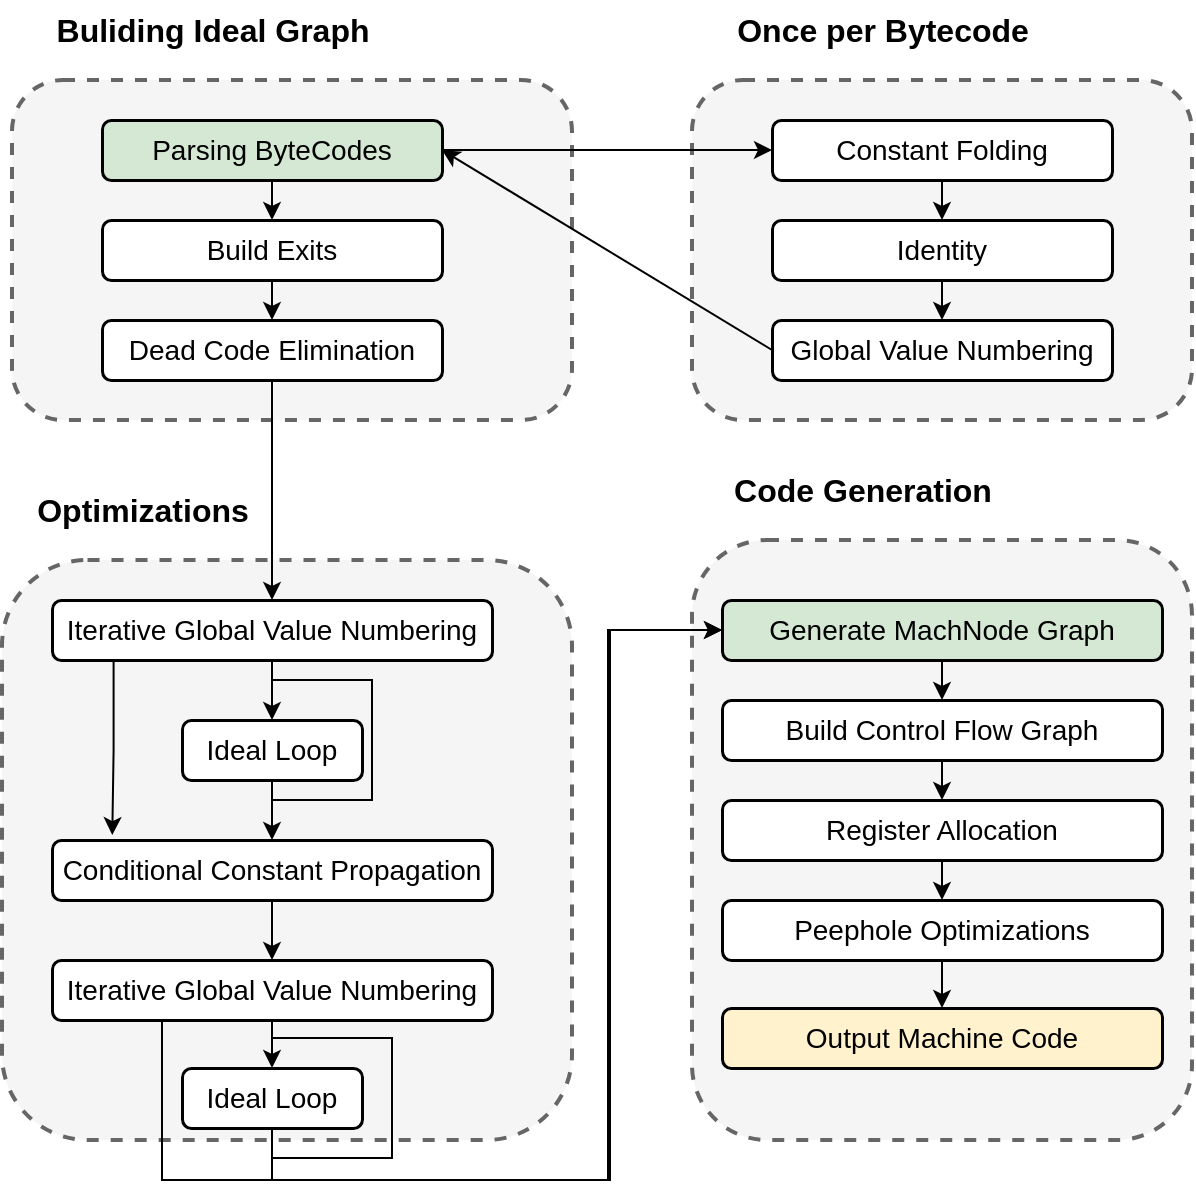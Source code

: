 <mxfile version="26.2.5">
  <diagram name="Page-1" id="pdihNeAQgmJMQmQSXDFN">
    <mxGraphModel dx="1775" dy="950" grid="1" gridSize="10" guides="1" tooltips="1" connect="1" arrows="1" fold="1" page="1" pageScale="1" pageWidth="827" pageHeight="1169" math="0" shadow="0">
      <root>
        <mxCell id="0" />
        <mxCell id="1" parent="0" />
        <mxCell id="Ed5fq_KU7zEKJbalu_ab-51" value="" style="rounded=1;whiteSpace=wrap;html=1;fillColor=#f5f5f5;dashed=1;fontColor=#333333;strokeColor=#666666;strokeWidth=2;" parent="1" vertex="1">
          <mxGeometry x="461" y="310" width="250" height="300" as="geometry" />
        </mxCell>
        <mxCell id="Ed5fq_KU7zEKJbalu_ab-49" value="" style="rounded=1;whiteSpace=wrap;html=1;fillColor=#f5f5f5;dashed=1;fontColor=#333333;strokeColor=#666666;strokeWidth=2;" parent="1" vertex="1">
          <mxGeometry x="461" y="80" width="250" height="170" as="geometry" />
        </mxCell>
        <mxCell id="Ed5fq_KU7zEKJbalu_ab-47" value="" style="rounded=1;whiteSpace=wrap;html=1;fillColor=#f5f5f5;dashed=1;fontColor=#333333;strokeColor=#666666;strokeWidth=2;" parent="1" vertex="1">
          <mxGeometry x="116" y="320" width="285" height="290" as="geometry" />
        </mxCell>
        <mxCell id="Ed5fq_KU7zEKJbalu_ab-45" value="" style="rounded=1;whiteSpace=wrap;html=1;fillColor=#f5f5f5;dashed=1;fontColor=#333333;strokeColor=#666666;strokeWidth=2;" parent="1" vertex="1">
          <mxGeometry x="121" y="80" width="280" height="170" as="geometry" />
        </mxCell>
        <mxCell id="Ed5fq_KU7zEKJbalu_ab-10" style="edgeStyle=orthogonalEdgeStyle;rounded=0;orthogonalLoop=1;jettySize=auto;html=1;exitX=0.5;exitY=1;exitDx=0;exitDy=0;entryX=0.5;entryY=0;entryDx=0;entryDy=0;strokeColor=light-dark(#000000,#EDEDED);" parent="1" source="Ed5fq_KU7zEKJbalu_ab-1" target="Ed5fq_KU7zEKJbalu_ab-2" edge="1">
          <mxGeometry relative="1" as="geometry" />
        </mxCell>
        <mxCell id="Ed5fq_KU7zEKJbalu_ab-25" style="edgeStyle=orthogonalEdgeStyle;rounded=0;orthogonalLoop=1;jettySize=auto;html=1;exitX=1;exitY=0.5;exitDx=0;exitDy=0;entryX=0;entryY=0.5;entryDx=0;entryDy=0;strokeColor=light-dark(#000000,#EDEDED);" parent="1" source="Ed5fq_KU7zEKJbalu_ab-1" target="Ed5fq_KU7zEKJbalu_ab-20" edge="1">
          <mxGeometry relative="1" as="geometry" />
        </mxCell>
        <mxCell id="Ed5fq_KU7zEKJbalu_ab-1" value="&lt;font style=&quot;font-size: 14px;&quot;&gt;Parsing ByteCodes&lt;/font&gt;" style="rounded=1;whiteSpace=wrap;html=1;perimeterSpacing=0;glass=0;shadow=0;fillColor=#d5e8d4;strokeColor=default;strokeWidth=1.5;" parent="1" vertex="1">
          <mxGeometry x="166" y="100" width="170" height="30" as="geometry" />
        </mxCell>
        <mxCell id="Ed5fq_KU7zEKJbalu_ab-11" style="edgeStyle=orthogonalEdgeStyle;rounded=0;orthogonalLoop=1;jettySize=auto;html=1;exitX=0.5;exitY=1;exitDx=0;exitDy=0;entryX=0.5;entryY=0;entryDx=0;entryDy=0;strokeColor=light-dark(#000000,#EDEDED);" parent="1" source="Ed5fq_KU7zEKJbalu_ab-2" target="Ed5fq_KU7zEKJbalu_ab-3" edge="1">
          <mxGeometry relative="1" as="geometry" />
        </mxCell>
        <mxCell id="Ed5fq_KU7zEKJbalu_ab-2" value="&lt;font style=&quot;font-size: 14px;&quot;&gt;Build Exits&lt;/font&gt;" style="rounded=1;whiteSpace=wrap;html=1;perimeterSpacing=0;glass=0;shadow=0;strokeColor=default;strokeWidth=1.5;" parent="1" vertex="1">
          <mxGeometry x="166" y="150" width="170" height="30" as="geometry" />
        </mxCell>
        <mxCell id="Ed5fq_KU7zEKJbalu_ab-12" style="edgeStyle=orthogonalEdgeStyle;rounded=0;orthogonalLoop=1;jettySize=auto;html=1;exitX=0.5;exitY=1;exitDx=0;exitDy=0;entryX=0.5;entryY=0;entryDx=0;entryDy=0;strokeColor=light-dark(#000000,#EDEDED);" parent="1" source="Ed5fq_KU7zEKJbalu_ab-3" target="Ed5fq_KU7zEKJbalu_ab-5" edge="1">
          <mxGeometry relative="1" as="geometry" />
        </mxCell>
        <mxCell id="Ed5fq_KU7zEKJbalu_ab-3" value="&lt;font style=&quot;font-size: 14px;&quot;&gt;Dead Code Elimination&lt;/font&gt;" style="rounded=1;whiteSpace=wrap;html=1;perimeterSpacing=0;glass=0;shadow=0;strokeColor=default;strokeWidth=1.5;" parent="1" vertex="1">
          <mxGeometry x="166" y="200" width="170" height="30" as="geometry" />
        </mxCell>
        <mxCell id="Ed5fq_KU7zEKJbalu_ab-13" style="edgeStyle=orthogonalEdgeStyle;rounded=0;orthogonalLoop=1;jettySize=auto;html=1;exitX=0.5;exitY=1;exitDx=0;exitDy=0;entryX=0.5;entryY=0;entryDx=0;entryDy=0;strokeColor=light-dark(#000000,#EDEDED);" parent="1" source="Ed5fq_KU7zEKJbalu_ab-5" target="Ed5fq_KU7zEKJbalu_ab-6" edge="1">
          <mxGeometry relative="1" as="geometry" />
        </mxCell>
        <mxCell id="Ed5fq_KU7zEKJbalu_ab-5" value="&lt;font style=&quot;font-size: 14px;&quot;&gt;Iterative Global Value Numbering&lt;/font&gt;" style="rounded=1;whiteSpace=wrap;html=1;perimeterSpacing=0;glass=0;shadow=0;strokeWidth=1.5;" parent="1" vertex="1">
          <mxGeometry x="141" y="340" width="220" height="30" as="geometry" />
        </mxCell>
        <mxCell id="Ed5fq_KU7zEKJbalu_ab-15" style="edgeStyle=orthogonalEdgeStyle;rounded=0;orthogonalLoop=1;jettySize=auto;html=1;exitX=0.5;exitY=1;exitDx=0;exitDy=0;entryX=0.5;entryY=0;entryDx=0;entryDy=0;strokeColor=light-dark(#000000,#EDEDED);" parent="1" source="Ed5fq_KU7zEKJbalu_ab-6" target="Ed5fq_KU7zEKJbalu_ab-7" edge="1">
          <mxGeometry relative="1" as="geometry" />
        </mxCell>
        <mxCell id="Ed5fq_KU7zEKJbalu_ab-6" value="&lt;font style=&quot;font-size: 14px;&quot;&gt;Ideal Loop&lt;/font&gt;" style="rounded=1;whiteSpace=wrap;html=1;perimeterSpacing=0;glass=0;shadow=0;strokeWidth=1.5;" parent="1" vertex="1">
          <mxGeometry x="206" y="400" width="90" height="30" as="geometry" />
        </mxCell>
        <mxCell id="Ed5fq_KU7zEKJbalu_ab-17" style="edgeStyle=orthogonalEdgeStyle;rounded=0;orthogonalLoop=1;jettySize=auto;html=1;exitX=0.5;exitY=1;exitDx=0;exitDy=0;entryX=0.5;entryY=0;entryDx=0;entryDy=0;strokeColor=light-dark(#000000,#EDEDED);" parent="1" source="Ed5fq_KU7zEKJbalu_ab-7" target="Ed5fq_KU7zEKJbalu_ab-8" edge="1">
          <mxGeometry relative="1" as="geometry" />
        </mxCell>
        <mxCell id="Ed5fq_KU7zEKJbalu_ab-7" value="&lt;span style=&quot;font-size: 14px;&quot;&gt;Conditional Constant Propagation&lt;/span&gt;" style="rounded=1;whiteSpace=wrap;html=1;perimeterSpacing=0;glass=0;shadow=0;strokeWidth=1.5;" parent="1" vertex="1">
          <mxGeometry x="141" y="460" width="220" height="30" as="geometry" />
        </mxCell>
        <mxCell id="Ed5fq_KU7zEKJbalu_ab-38" style="edgeStyle=orthogonalEdgeStyle;rounded=0;orthogonalLoop=1;jettySize=auto;html=1;exitX=0.25;exitY=1;exitDx=0;exitDy=0;entryX=0;entryY=0.5;entryDx=0;entryDy=0;strokeColor=light-dark(#000000,#EDEDED);" parent="1" source="Ed5fq_KU7zEKJbalu_ab-8" target="Ed5fq_KU7zEKJbalu_ab-29" edge="1">
          <mxGeometry relative="1" as="geometry">
            <Array as="points">
              <mxPoint x="196" y="630" />
              <mxPoint x="419" y="630" />
              <mxPoint x="419" y="355" />
            </Array>
          </mxGeometry>
        </mxCell>
        <mxCell id="OGlMFdHKQF9ZKyUTeiHO-2" style="edgeStyle=orthogonalEdgeStyle;rounded=0;orthogonalLoop=1;jettySize=auto;html=1;exitX=0.5;exitY=1;exitDx=0;exitDy=0;entryX=0.5;entryY=0;entryDx=0;entryDy=0;" parent="1" source="Ed5fq_KU7zEKJbalu_ab-8" target="Ed5fq_KU7zEKJbalu_ab-9" edge="1">
          <mxGeometry relative="1" as="geometry" />
        </mxCell>
        <mxCell id="Ed5fq_KU7zEKJbalu_ab-8" value="&lt;span style=&quot;font-size: 14px;&quot;&gt;Iterative Global Value Numbering&lt;/span&gt;" style="rounded=1;whiteSpace=wrap;html=1;perimeterSpacing=0;glass=0;shadow=0;strokeWidth=1.5;" parent="1" vertex="1">
          <mxGeometry x="141" y="520" width="220" height="30" as="geometry" />
        </mxCell>
        <mxCell id="OGlMFdHKQF9ZKyUTeiHO-3" style="edgeStyle=orthogonalEdgeStyle;rounded=0;orthogonalLoop=1;jettySize=auto;html=1;exitX=0.5;exitY=1;exitDx=0;exitDy=0;entryX=0;entryY=0.5;entryDx=0;entryDy=0;" parent="1" source="Ed5fq_KU7zEKJbalu_ab-9" target="Ed5fq_KU7zEKJbalu_ab-29" edge="1">
          <mxGeometry relative="1" as="geometry">
            <Array as="points">
              <mxPoint x="251" y="630" />
              <mxPoint x="420" y="630" />
              <mxPoint x="420" y="355" />
            </Array>
          </mxGeometry>
        </mxCell>
        <mxCell id="Ed5fq_KU7zEKJbalu_ab-9" value="&lt;font style=&quot;font-size: 14px;&quot;&gt;Ideal Loop&lt;/font&gt;" style="rounded=1;whiteSpace=wrap;html=1;perimeterSpacing=0;glass=0;shadow=0;strokeWidth=1.5;" parent="1" vertex="1">
          <mxGeometry x="206" y="574" width="90" height="30" as="geometry" />
        </mxCell>
        <mxCell id="Ed5fq_KU7zEKJbalu_ab-14" style="edgeStyle=orthogonalEdgeStyle;rounded=0;orthogonalLoop=1;jettySize=auto;html=1;exitX=0.14;exitY=0.994;exitDx=0;exitDy=0;exitPerimeter=0;entryX=0.137;entryY=-0.083;entryDx=0;entryDy=0;entryPerimeter=0;strokeColor=light-dark(#000000,#EDEDED);" parent="1" source="Ed5fq_KU7zEKJbalu_ab-5" target="Ed5fq_KU7zEKJbalu_ab-7" edge="1">
          <mxGeometry relative="1" as="geometry">
            <mxPoint x="173" y="440" as="targetPoint" />
          </mxGeometry>
        </mxCell>
        <mxCell id="Ed5fq_KU7zEKJbalu_ab-16" value="" style="edgeStyle=segmentEdgeStyle;endArrow=none;html=1;curved=0;rounded=0;startFill=0;strokeColor=light-dark(#000000,#EDEDED);" parent="1" edge="1">
          <mxGeometry width="50" height="50" relative="1" as="geometry">
            <mxPoint x="251" y="440" as="sourcePoint" />
            <mxPoint x="251" y="380" as="targetPoint" />
            <Array as="points">
              <mxPoint x="301" y="440" />
            </Array>
          </mxGeometry>
        </mxCell>
        <mxCell id="Ed5fq_KU7zEKJbalu_ab-23" style="edgeStyle=orthogonalEdgeStyle;rounded=0;orthogonalLoop=1;jettySize=auto;html=1;exitX=0.5;exitY=1;exitDx=0;exitDy=0;entryX=0.5;entryY=0;entryDx=0;entryDy=0;strokeColor=light-dark(#000000,#EDEDED);" parent="1" source="Ed5fq_KU7zEKJbalu_ab-20" target="Ed5fq_KU7zEKJbalu_ab-21" edge="1">
          <mxGeometry relative="1" as="geometry" />
        </mxCell>
        <mxCell id="Ed5fq_KU7zEKJbalu_ab-20" value="&lt;font style=&quot;font-size: 14px;&quot;&gt;Constant Folding&lt;/font&gt;" style="rounded=1;whiteSpace=wrap;html=1;perimeterSpacing=0;glass=0;shadow=0;strokeColor=default;strokeWidth=1.5;" parent="1" vertex="1">
          <mxGeometry x="501" y="100" width="170" height="30" as="geometry" />
        </mxCell>
        <mxCell id="Ed5fq_KU7zEKJbalu_ab-24" style="edgeStyle=orthogonalEdgeStyle;rounded=0;orthogonalLoop=1;jettySize=auto;html=1;exitX=0.5;exitY=1;exitDx=0;exitDy=0;entryX=0.5;entryY=0;entryDx=0;entryDy=0;strokeColor=light-dark(#000000,#EDEDED);" parent="1" source="Ed5fq_KU7zEKJbalu_ab-21" target="Ed5fq_KU7zEKJbalu_ab-22" edge="1">
          <mxGeometry relative="1" as="geometry" />
        </mxCell>
        <mxCell id="Ed5fq_KU7zEKJbalu_ab-21" value="&lt;font style=&quot;font-size: 14px;&quot;&gt;Identity&lt;/font&gt;" style="rounded=1;whiteSpace=wrap;html=1;perimeterSpacing=0;glass=0;shadow=0;strokeColor=default;strokeWidth=1.5;" parent="1" vertex="1">
          <mxGeometry x="501" y="150" width="170" height="30" as="geometry" />
        </mxCell>
        <mxCell id="Ed5fq_KU7zEKJbalu_ab-26" style="rounded=0;orthogonalLoop=1;jettySize=auto;html=1;exitX=0;exitY=0.5;exitDx=0;exitDy=0;entryX=1;entryY=0.5;entryDx=0;entryDy=0;strokeColor=light-dark(#000000,#EDEDED);" parent="1" source="Ed5fq_KU7zEKJbalu_ab-22" target="Ed5fq_KU7zEKJbalu_ab-1" edge="1">
          <mxGeometry relative="1" as="geometry" />
        </mxCell>
        <mxCell id="Ed5fq_KU7zEKJbalu_ab-22" value="&lt;font style=&quot;font-size: 14px;&quot;&gt;Global Value Numbering&lt;/font&gt;" style="rounded=1;whiteSpace=wrap;html=1;perimeterSpacing=0;glass=0;shadow=0;strokeColor=default;strokeWidth=1.5;" parent="1" vertex="1">
          <mxGeometry x="501" y="200" width="170" height="30" as="geometry" />
        </mxCell>
        <mxCell id="Ed5fq_KU7zEKJbalu_ab-34" style="edgeStyle=orthogonalEdgeStyle;rounded=0;orthogonalLoop=1;jettySize=auto;html=1;exitX=0.5;exitY=1;exitDx=0;exitDy=0;entryX=0.5;entryY=0;entryDx=0;entryDy=0;strokeColor=light-dark(#000000,#EDEDED);" parent="1" source="Ed5fq_KU7zEKJbalu_ab-29" target="Ed5fq_KU7zEKJbalu_ab-30" edge="1">
          <mxGeometry relative="1" as="geometry" />
        </mxCell>
        <mxCell id="Ed5fq_KU7zEKJbalu_ab-29" value="&lt;font style=&quot;font-size: 14px;&quot;&gt;Generate MachNode Graph&lt;/font&gt;" style="rounded=1;whiteSpace=wrap;html=1;perimeterSpacing=0;glass=0;shadow=0;fillColor=#d5e8d4;strokeColor=default;strokeWidth=1.5;" parent="1" vertex="1">
          <mxGeometry x="476" y="340" width="220" height="30" as="geometry" />
        </mxCell>
        <mxCell id="Ed5fq_KU7zEKJbalu_ab-35" style="edgeStyle=orthogonalEdgeStyle;rounded=0;orthogonalLoop=1;jettySize=auto;html=1;exitX=0.5;exitY=1;exitDx=0;exitDy=0;entryX=0.5;entryY=0;entryDx=0;entryDy=0;strokeColor=light-dark(#000000,#EDEDED);" parent="1" source="Ed5fq_KU7zEKJbalu_ab-30" target="Ed5fq_KU7zEKJbalu_ab-31" edge="1">
          <mxGeometry relative="1" as="geometry" />
        </mxCell>
        <mxCell id="Ed5fq_KU7zEKJbalu_ab-30" value="&lt;font style=&quot;font-size: 14px;&quot;&gt;Build Control Flow Graph&lt;/font&gt;" style="rounded=1;whiteSpace=wrap;html=1;perimeterSpacing=0;glass=0;shadow=0;strokeWidth=1.5;" parent="1" vertex="1">
          <mxGeometry x="476" y="390" width="220" height="30" as="geometry" />
        </mxCell>
        <mxCell id="Ed5fq_KU7zEKJbalu_ab-36" style="edgeStyle=orthogonalEdgeStyle;rounded=0;orthogonalLoop=1;jettySize=auto;html=1;exitX=0.5;exitY=1;exitDx=0;exitDy=0;entryX=0.5;entryY=0;entryDx=0;entryDy=0;strokeColor=light-dark(#000000,#EDEDED);" parent="1" source="Ed5fq_KU7zEKJbalu_ab-31" target="Ed5fq_KU7zEKJbalu_ab-32" edge="1">
          <mxGeometry relative="1" as="geometry" />
        </mxCell>
        <mxCell id="Ed5fq_KU7zEKJbalu_ab-31" value="&lt;font style=&quot;font-size: 14px;&quot;&gt;Register Allocation&lt;/font&gt;" style="rounded=1;whiteSpace=wrap;html=1;perimeterSpacing=0;glass=0;shadow=0;strokeWidth=1.5;" parent="1" vertex="1">
          <mxGeometry x="476" y="440" width="220" height="30" as="geometry" />
        </mxCell>
        <mxCell id="Ed5fq_KU7zEKJbalu_ab-44" value="" style="edgeStyle=orthogonalEdgeStyle;rounded=0;orthogonalLoop=1;jettySize=auto;html=1;" parent="1" source="Ed5fq_KU7zEKJbalu_ab-32" target="Ed5fq_KU7zEKJbalu_ab-33" edge="1">
          <mxGeometry relative="1" as="geometry" />
        </mxCell>
        <mxCell id="Ed5fq_KU7zEKJbalu_ab-32" value="&lt;font style=&quot;font-size: 14px;&quot;&gt;Peephole Optimizations&lt;/font&gt;" style="rounded=1;whiteSpace=wrap;html=1;perimeterSpacing=0;glass=0;shadow=0;strokeWidth=1.5;" parent="1" vertex="1">
          <mxGeometry x="476" y="490" width="220" height="30" as="geometry" />
        </mxCell>
        <mxCell id="Ed5fq_KU7zEKJbalu_ab-33" value="&lt;font style=&quot;font-size: 14px;&quot;&gt;Output Machine Code&lt;/font&gt;" style="rounded=1;whiteSpace=wrap;html=1;perimeterSpacing=0;glass=0;shadow=0;fillColor=#fff2cc;strokeColor=default;strokeWidth=1.5;" parent="1" vertex="1">
          <mxGeometry x="476" y="544" width="220" height="30" as="geometry" />
        </mxCell>
        <mxCell id="Ed5fq_KU7zEKJbalu_ab-43" value="" style="edgeStyle=segmentEdgeStyle;endArrow=none;html=1;curved=0;rounded=0;endSize=8;startSize=8;startFill=0;strokeColor=light-dark(#000000,#EDEDED);" parent="1" edge="1">
          <mxGeometry width="50" height="50" relative="1" as="geometry">
            <mxPoint x="251" y="619" as="sourcePoint" />
            <mxPoint x="251" y="559" as="targetPoint" />
            <Array as="points">
              <mxPoint x="311" y="619" />
              <mxPoint x="311" y="559" />
            </Array>
          </mxGeometry>
        </mxCell>
        <mxCell id="Ed5fq_KU7zEKJbalu_ab-46" value="&lt;font style=&quot;font-size: 16px;&quot;&gt;&lt;b&gt;Buliding Ideal Graph&lt;/b&gt;&lt;/font&gt;" style="text;html=1;align=center;verticalAlign=middle;resizable=0;points=[];autosize=1;strokeColor=none;fillColor=none;" parent="1" vertex="1">
          <mxGeometry x="131" y="40" width="180" height="30" as="geometry" />
        </mxCell>
        <mxCell id="Ed5fq_KU7zEKJbalu_ab-48" value="&lt;font style=&quot;font-size: 16px;&quot;&gt;&lt;b&gt;Optimizations&lt;/b&gt;&lt;/font&gt;" style="text;html=1;align=center;verticalAlign=middle;resizable=0;points=[];autosize=1;strokeColor=none;fillColor=none;" parent="1" vertex="1">
          <mxGeometry x="121" y="280" width="130" height="30" as="geometry" />
        </mxCell>
        <mxCell id="Ed5fq_KU7zEKJbalu_ab-50" value="&lt;font style=&quot;font-size: 16px;&quot;&gt;&lt;b&gt;Once per Bytecode&lt;/b&gt;&lt;/font&gt;" style="text;html=1;align=center;verticalAlign=middle;resizable=0;points=[];autosize=1;strokeColor=none;fillColor=none;" parent="1" vertex="1">
          <mxGeometry x="471" y="40" width="170" height="30" as="geometry" />
        </mxCell>
        <mxCell id="Ed5fq_KU7zEKJbalu_ab-52" value="&lt;font style=&quot;font-size: 16px;&quot;&gt;&lt;b&gt;Code Generation&lt;/b&gt;&lt;/font&gt;" style="text;html=1;align=center;verticalAlign=middle;resizable=0;points=[];autosize=1;strokeColor=none;fillColor=none;" parent="1" vertex="1">
          <mxGeometry x="471" y="270" width="150" height="30" as="geometry" />
        </mxCell>
      </root>
    </mxGraphModel>
  </diagram>
</mxfile>
